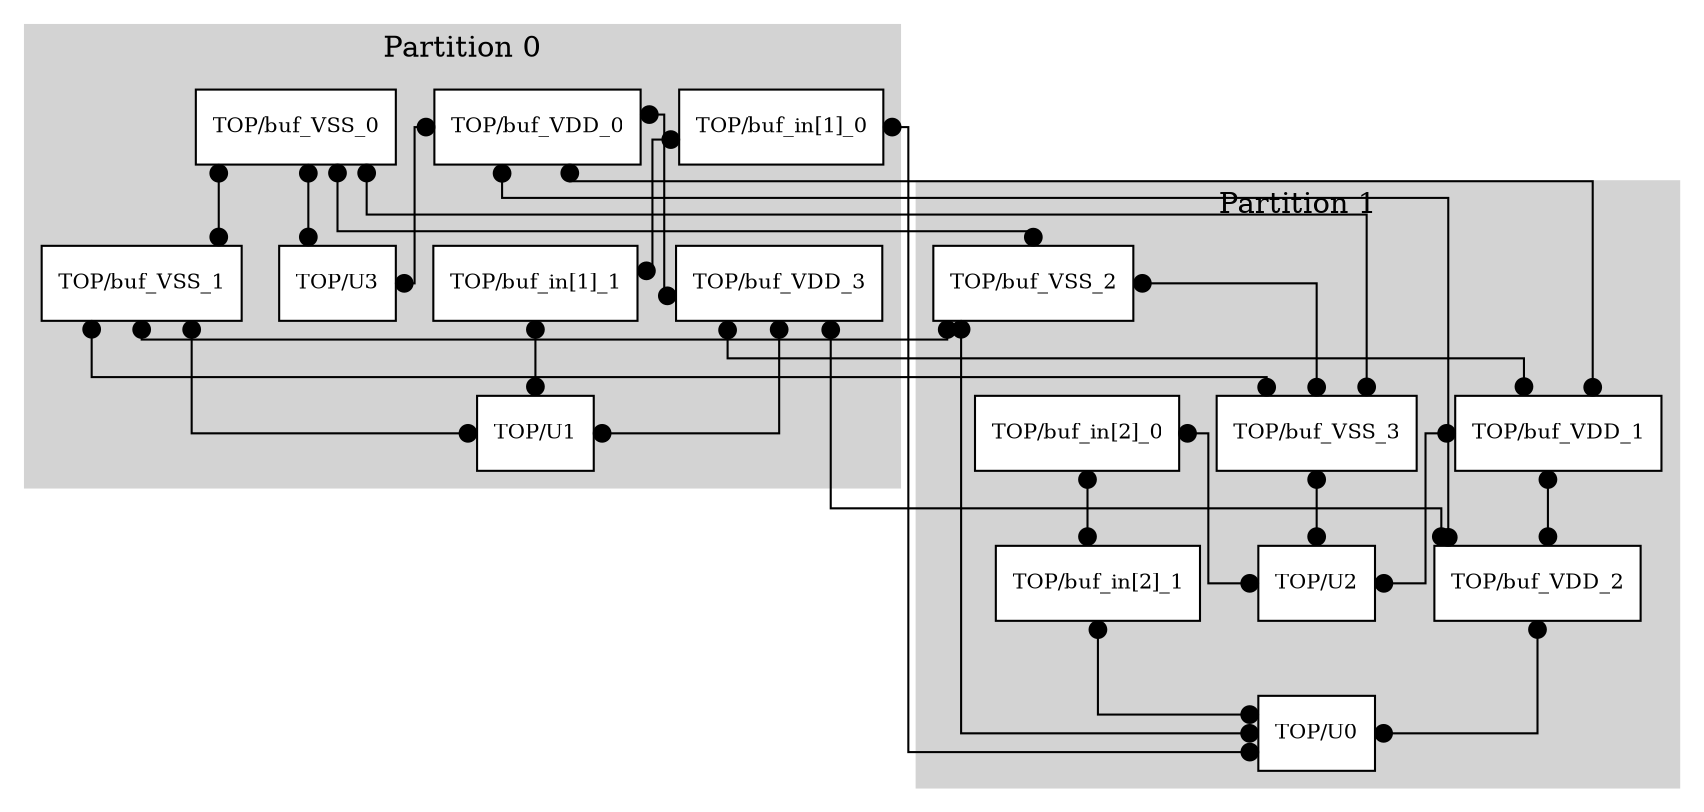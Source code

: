 digraph "" {
	graph [bb="0,0,743,385",
		overlap=false,
		rankdir=TB,
		ratio=auto,
		splines=ortho
	];
	node [fillcolor=white,
		fontsize=10,
		label="\N",
		style=filled
	];
	edge [arrowhead=dot,
		arrowtail=dot,
		dir=both,
		fontsize=8
	];
	subgraph cluster_1 {
		graph [bb="402,8,735,300.5",
			color=lightgrey,
			label="Partition 1",
			lheight=0.23,
			lp="568.5,288.25",
			lwidth=0.79,
			style=filled
		];
		"TOP/U0"	[height=0.5,
			pos="578,34",
			shape=box,
			width=0.75];
		"TOP/U2"	[height=0.5,
			pos="577,106",
			shape=box,
			width=0.75];
		"TOP/buf_VSS_2"	[height=0.5,
			pos="453,250",
			shape=box,
			width=1.1806];
		"TOP/buf_VSS_2" -> "TOP/U0"	[pos="s,423.33,231.58 e,550.7,34 423.33,222.58 423.33,222.58 423.33,34 423.33,34 423.33,34 541.7,34 541.7,34"];
		"TOP/buf_VSS_3"	[height=0.5,
			pos="577,178",
			shape=box,
			width=1.1806];
		"TOP/buf_VSS_2" -> "TOP/buf_VSS_3"	[pos="s,495.67,250 e,577,196.17 504.67,250 504.67,250 577,250 577,250 577,250 577,205.17 577,205.17"];
		"TOP/buf_VSS_3" -> "TOP/U2"	[pos="s,577,159.83 e,577,124.41 577,150.83 577,150.83 577,133.41 577,133.41"];
		"TOP/buf_VDD_1"	[height=0.5,
			pos="682,178",
			shape=box,
			width=1.2431];
		"TOP/buf_VDD_1" -> "TOP/U2"	[pos="s,636.99,178 e,604.29,106 627.99,178 627.99,178 624.88,178 624.88,178 624.88,178 624.88,106 624.88,106 624.88,106 613.29,106 613.29,\
106"];
		"TOP/buf_VDD_2"	[height=0.5,
			pos="675,106",
			shape=box,
			width=1.2431];
		"TOP/buf_VDD_1" -> "TOP/buf_VDD_2"	[pos="s,678.5,159.83 e,678.5,124.41 678.5,150.83 678.5,150.83 678.5,133.41 678.5,133.41"];
		"TOP/buf_VDD_2" -> "TOP/U0"	[pos="s,675,87.831 e,605.28,34 675,78.831 675,78.831 675,34 675,34 675,34 614.28,34 614.28,34"];
		"TOP/buf_in[2]_0"	[height=0.5,
			pos="473,178",
			shape=box,
			width=1.2014];
		"TOP/buf_in[2]_0" -> "TOP/U2"	[pos="s,516.58,178 e,549.57,106 525.58,178 525.58,178 529.38,178 529.38,178 529.38,178 529.38,106 529.38,106 529.38,106 540.57,106 540.57,\
106"];
		"TOP/buf_in[2]_1"	[height=0.5,
			pos="481,106",
			shape=box,
			width=1.2014];
		"TOP/buf_in[2]_0" -> "TOP/buf_in[2]_1"	[pos="s,477,159.83 e,477,124.41 477,150.83 477,150.83 477,133.41 477,133.41"];
		"TOP/buf_in[2]_1" -> "TOP/U0"	[pos="s,481,87.778 e,550.72,43 481,78.778 481,78.778 481,43 481,43 481,43 541.72,43 541.72,43"];
	}
	subgraph cluster_0 {
		graph [bb="8,152,394,377",
			color=lightgrey,
			label="Partition 0",
			lheight=0.23,
			lp="201,364.75",
			lwidth=0.79,
			style=filled
		];
		"TOP/U1"	[height=0.5,
			pos="235,178",
			shape=box,
			width=0.75];
		"TOP/U3"	[height=0.5,
			pos="147,250",
			shape=box,
			width=0.75];
		"TOP/buf_VSS_0"	[height=0.5,
			pos="132,326.5",
			shape=box,
			width=1.1806];
		"TOP/buf_VSS_0" -> "TOP/U3"	[pos="s,133.5,308.37 e,133.5,268.26 133.5,299.37 133.5,299.37 133.5,277.26 133.5,277.26"];
		"TOP/buf_VSS_1"	[height=0.5,
			pos="59,250",
			shape=box,
			width=1.1806];
		"TOP/buf_VSS_0" -> "TOP/buf_VSS_1"	[pos="s,95.5,308.37 e,95.5,268.26 95.5,299.37 95.5,299.37 95.5,277.26 95.5,277.26"];
		"TOP/buf_VSS_1" -> "TOP/U1"	[pos="s,80.25,231.83 e,207.69,178 80.25,222.83 80.25,222.83 80.25,178 80.25,178 80.25,178 198.69,178 198.69,178"];
		"TOP/buf_VDD_0"	[height=0.5,
			pos="237,326.5",
			shape=box,
			width=1.2431];
		"TOP/buf_VDD_0" -> "TOP/U3"	[pos="s,192.02,327 e,174.38,250 184.01,327 184.01,327 183.12,327 183.12,327 183.12,327 183.12,250 183.12,250 183.12,250 182.25,250 182.25,\
250"];
		"TOP/buf_VDD_3"	[height=0.5,
			pos="341,250",
			shape=box,
			width=1.2431];
		"TOP/buf_VDD_0" -> "TOP/buf_VDD_3"	[pos="s,281.94,333 e,295.99,244 290.47,333 290.47,333 291.42,333 291.42,333 291.42,333 291.42,244 291.42,244 291.42,244 291.87,244 291.87,\
244"];
		"TOP/buf_VDD_3" -> "TOP/U1"	[pos="s,341,231.83 e,262.3,178 341,222.83 341,222.83 341,178 341,178 341,178 271.3,178 271.3,178"];
		"TOP/buf_in[1]_0"	[height=0.5,
			pos="343,326.5",
			shape=box,
			width=1.2014];
		"TOP/buf_in[1]_1"	[height=0.5,
			pos="235,250",
			shape=box,
			width=1.2014];
		"TOP/buf_in[1]_0" -> "TOP/buf_in[1]_1"	[pos="s,299.39,321 e,278.52,256 290.39,321 290.39,321 286.58,321 286.58,321 286.58,321 286.58,256 286.58,256 286.58,256 285.78,256 285.78,\
256"];
		"TOP/buf_in[1]_1" -> "TOP/U1"	[pos="s,235,231.83 e,235,196.41 235,222.83 235,222.83 235,205.41 235,205.41"];
	}
	"TOP/buf_VDD_1" -> "TOP/buf_VDD_3"	[pos="s,667.08,196.42 e,318.62,231.58 667.08,205.42 667.08,205.42 667.08,214 667.08,214 667.08,214 318.62,214 318.62,214 318.62,214 318.62,\
222.58 318.62,222.58"];
	"TOP/buf_VDD_2" -> "TOP/buf_VDD_3"	[pos="s,632.58,124.42 e,363.38,231.68 632.58,133.42 632.58,133.42 632.58,142 632.58,142 632.58,142 363.38,142 363.38,142 363.38,142 363.38,\
222.68 363.38,222.68"];
	"TOP/buf_VSS_0" -> "TOP/buf_VSS_2"	[pos="s,147,308.27 e,453,268.34 147,299.27 147,299.27 147,276 147,276 147,276 453,276 453,276 453,276 453,275.23 453,275.23"];
	"TOP/buf_VSS_0" -> "TOP/buf_VSS_3"	[pos="s,160.5,308.23 e,598.25,196.46 160.5,299.23 160.5,299.23 160.5,284 160.5,284 160.5,284 598.25,284 598.25,284 598.25,284 598.25,205.46 \
598.25,205.46"];
	"TOP/buf_VSS_1" -> "TOP/buf_VSS_2"	[pos="s,59,231.54 e,416.92,231.54 59,223.85 59,223.85 59,223 59,223 59,223 416.92,223 416.92,223 416.92,223 416.92,223.85 416.92,223.85"];
	"TOP/buf_VSS_1" -> "TOP/buf_VSS_3"	[pos="s,37.75,231.7 e,555.75,196.46 37.75,222.7 37.75,222.7 37.75,205 37.75,205 37.75,205 555.75,205 555.75,205 555.75,205 555.75,204.15 \
555.75,204.15"];
	"TOP/buf_VDD_0" -> "TOP/buf_VDD_1"	[pos="s,249.58,308.09 e,696.92,196.26 249.58,300.81 249.58,300.81 249.58,300 249.58,300 249.58,300 696.92,300 696.92,300 696.92,300 696.92,\
205.26 696.92,205.26"];
	"TOP/buf_VDD_0" -> "TOP/buf_VDD_2"	[pos="s,220.92,308.04 e,634.92,124.17 220.92,299.04 220.92,299.04 220.92,292 220.92,292 220.92,292 634.92,292 634.92,292 634.92,292 634.92,\
133.17 634.92,133.17"];
	"TOP/buf_in[1]_0" -> "TOP/U0"	[pos="s,386.63,327 e,550.72,25 395.63,327 395.63,327 398.38,327 398.38,327 398.38,327 398.38,25 398.38,25 398.38,25 541.72,25 541.72,25"];
}
